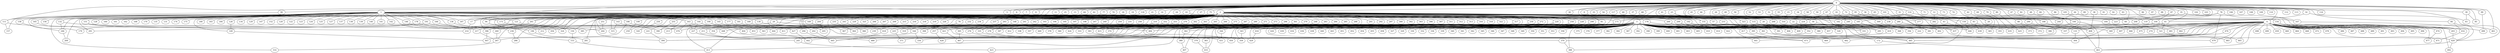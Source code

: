 
graph graphname {
    0 -- 1
0 -- 2
0 -- 3
0 -- 4
0 -- 5
0 -- 6
0 -- 7
0 -- 8
0 -- 9
0 -- 10
0 -- 11
0 -- 12
0 -- 13
0 -- 14
0 -- 15
0 -- 16
0 -- 17
0 -- 18
0 -- 19
0 -- 20
0 -- 21
0 -- 22
0 -- 23
0 -- 24
0 -- 25
0 -- 26
0 -- 27
0 -- 28
0 -- 29
0 -- 30
0 -- 31
0 -- 32
0 -- 33
0 -- 34
0 -- 35
0 -- 36
0 -- 37
0 -- 38
0 -- 39
0 -- 40
0 -- 41
0 -- 42
0 -- 43
0 -- 44
0 -- 45
0 -- 46
0 -- 47
0 -- 48
0 -- 49
0 -- 50
0 -- 51
0 -- 52
0 -- 53
0 -- 54
0 -- 55
0 -- 56
0 -- 57
0 -- 58
0 -- 59
0 -- 60
0 -- 61
0 -- 62
0 -- 63
0 -- 64
0 -- 65
0 -- 66
0 -- 67
0 -- 68
0 -- 69
0 -- 70
0 -- 71
0 -- 72
0 -- 73
0 -- 74
0 -- 75
0 -- 76
0 -- 77
0 -- 78
0 -- 79
0 -- 80
0 -- 81
0 -- 82
0 -- 83
0 -- 84
0 -- 85
0 -- 86
0 -- 87
0 -- 88
0 -- 89
0 -- 90
0 -- 91
0 -- 92
0 -- 93
0 -- 94
0 -- 95
0 -- 96
0 -- 97
0 -- 98
0 -- 99
0 -- 100
0 -- 101
0 -- 102
0 -- 103
0 -- 104
0 -- 105
0 -- 106
0 -- 107
0 -- 108
0 -- 109
0 -- 110
0 -- 111
0 -- 112
0 -- 113
0 -- 114
0 -- 115
0 -- 116
0 -- 117
0 -- 118
0 -- 119
0 -- 396
0 -- 461
1 -- 128
1 -- 130
1 -- 131
1 -- 132
1 -- 133
1 -- 134
1 -- 129
1 -- 136
1 -- 137
1 -- 138
1 -- 139
1 -- 140
1 -- 141
1 -- 142
1 -- 143
1 -- 144
1 -- 145
1 -- 146
1 -- 147
1 -- 148
1 -- 149
1 -- 150
1 -- 151
1 -- 152
1 -- 153
1 -- 154
1 -- 155
1 -- 156
1 -- 157
1 -- 158
1 -- 159
1 -- 160
1 -- 161
1 -- 162
1 -- 163
1 -- 164
1 -- 165
1 -- 166
1 -- 167
1 -- 168
1 -- 169
1 -- 170
1 -- 135
1 -- 172
1 -- 173
1 -- 174
1 -- 175
1 -- 176
1 -- 177
1 -- 178
1 -- 179
1 -- 180
1 -- 181
1 -- 182
1 -- 183
1 -- 184
1 -- 185
1 -- 186
1 -- 187
1 -- 188
1 -- 189
1 -- 190
1 -- 191
1 -- 171
1 -- 120
1 -- 121
1 -- 122
1 -- 123
1 -- 124
1 -- 125
1 -- 126
1 -- 127
2 -- 192
2 -- 193
2 -- 194
2 -- 195
2 -- 196
2 -- 197
2 -- 198
2 -- 199
2 -- 200
2 -- 201
2 -- 202
2 -- 203
2 -- 204
2 -- 205
2 -- 206
2 -- 207
2 -- 208
2 -- 209
2 -- 210
2 -- 211
2 -- 212
2 -- 213
2 -- 214
2 -- 215
2 -- 216
2 -- 217
2 -- 218
2 -- 219
2 -- 220
2 -- 221
2 -- 222
2 -- 223
2 -- 224
2 -- 225
2 -- 226
2 -- 227
2 -- 228
2 -- 229
2 -- 230
2 -- 231
2 -- 232
2 -- 233
2 -- 234
2 -- 235
2 -- 236
2 -- 237
2 -- 238
2 -- 239
2 -- 240
2 -- 241
2 -- 242
2 -- 243
2 -- 244
2 -- 245
2 -- 246
2 -- 247
2 -- 248
2 -- 249
2 -- 250
2 -- 251
2 -- 252
2 -- 253
2 -- 254
2 -- 255
2 -- 256
2 -- 257
2 -- 258
2 -- 259
2 -- 260
2 -- 261
2 -- 262
2 -- 263
2 -- 264
2 -- 265
2 -- 266
2 -- 267
2 -- 268
2 -- 269
2 -- 270
2 -- 271
2 -- 272
2 -- 273
2 -- 274
2 -- 275
2 -- 276
2 -- 277
2 -- 278
2 -- 279
2 -- 280
2 -- 281
2 -- 282
2 -- 283
2 -- 284
2 -- 285
2 -- 286
2 -- 287
2 -- 288
2 -- 289
2 -- 290
2 -- 291
2 -- 292
2 -- 293
2 -- 294
2 -- 295
2 -- 296
2 -- 297
2 -- 298
2 -- 299
2 -- 300
2 -- 301
2 -- 302
2 -- 303
2 -- 304
2 -- 305
2 -- 306
2 -- 307
2 -- 308
2 -- 309
2 -- 310
2 -- 311
2 -- 312
2 -- 313
2 -- 314
2 -- 315
2 -- 316
2 -- 317
2 -- 318
2 -- 319
2 -- 320
2 -- 321
2 -- 322
2 -- 323
2 -- 324
2 -- 325
2 -- 326
3 -- 327
3 -- 328
3 -- 329
3 -- 330
3 -- 331
3 -- 332
3 -- 333
3 -- 334
3 -- 335
3 -- 336
3 -- 337
3 -- 338
3 -- 339
3 -- 340
3 -- 341
3 -- 342
3 -- 343
3 -- 344
3 -- 345
3 -- 346
3 -- 347
3 -- 348
3 -- 349
3 -- 350
3 -- 351
3 -- 352
3 -- 353
3 -- 354
3 -- 355
3 -- 356
3 -- 357
3 -- 358
3 -- 359
3 -- 360
3 -- 361
3 -- 362
3 -- 363
3 -- 364
3 -- 365
3 -- 366
3 -- 367
3 -- 368
3 -- 369
3 -- 370
3 -- 371
3 -- 372
3 -- 373
3 -- 374
3 -- 375
3 -- 376
3 -- 377
3 -- 378
3 -- 379
3 -- 380
3 -- 381
3 -- 382
3 -- 383
3 -- 384
3 -- 385
3 -- 386
3 -- 387
3 -- 388
3 -- 389
3 -- 390
3 -- 391
3 -- 392
3 -- 393
3 -- 394
3 -- 395
3 -- 396
3 -- 397
3 -- 398
3 -- 399
3 -- 400
3 -- 401
3 -- 402
3 -- 403
3 -- 404
3 -- 405
3 -- 406
3 -- 407
3 -- 408
3 -- 409
3 -- 410
3 -- 411
3 -- 412
3 -- 413
3 -- 414
3 -- 415
3 -- 416
3 -- 417
3 -- 418
3 -- 419
3 -- 420
3 -- 421
3 -- 422
3 -- 423
3 -- 424
3 -- 425
3 -- 426
3 -- 427
3 -- 428
3 -- 429
3 -- 430
3 -- 431
3 -- 432
3 -- 433
3 -- 434
3 -- 435
3 -- 436
3 -- 437
3 -- 438
3 -- 439
3 -- 440
3 -- 441
3 -- 442
3 -- 443
3 -- 444
3 -- 445
3 -- 446
3 -- 447
3 -- 448
3 -- 449
3 -- 450
3 -- 451
3 -- 452
3 -- 453
3 -- 454
3 -- 455
3 -- 456
3 -- 457
3 -- 458
4 -- 459
4 -- 460
4 -- 461
4 -- 462
4 -- 463
4 -- 464
4 -- 465
4 -- 466
4 -- 467
4 -- 468
4 -- 469
4 -- 470
4 -- 471
4 -- 472
4 -- 473
4 -- 474
4 -- 475
4 -- 476
4 -- 477
4 -- 478
4 -- 479
4 -- 480
4 -- 481
4 -- 482
4 -- 483
4 -- 484
4 -- 485
4 -- 486
4 -- 487
4 -- 488
4 -- 489
4 -- 490
4 -- 491
4 -- 492
4 -- 493
4 -- 494
4 -- 495
4 -- 496
4 -- 497
4 -- 498
4 -- 499
4 -- 321
4 -- 274
9 -- 81
10 -- 17
10 -- 57
12 -- 28
12 -- 282
14 -- 189
14 -- 205
15 -- 310
16 -- 240
17 -- 214
20 -- 352
20 -- 380
22 -- 457
22 -- 450
23 -- 323
23 -- 155
25 -- 94
26 -- 56
29 -- 421
29 -- 413
31 -- 446
32 -- 420
32 -- 61
34 -- 419
35 -- 432
35 -- 223
36 -- 182
36 -- 43
38 -- 408
39 -- 85
39 -- 63
40 -- 374
42 -- 365
43 -- 446
44 -- 244
44 -- 60
47 -- 100
48 -- 100
51 -- 268
51 -- 388
51 -- 328
54 -- 76
54 -- 463
56 -- 295
61 -- 369
61 -- 133
61 -- 321
62 -- 264
64 -- 187
66 -- 420
66 -- 432
67 -- 331
67 -- 224
67 -- 119
68 -- 359
69 -- 355
70 -- 394
72 -- 238
72 -- 171
72 -- 381
72 -- 280
75 -- 169
76 -- 239
76 -- 225
77 -- 261
77 -- 173
78 -- 208
78 -- 167
78 -- 479
78 -- 437
79 -- 435
80 -- 425
81 -- 257
83 -- 439
83 -- 473
87 -- 164
87 -- 104
88 -- 372
88 -- 373
90 -- 111
94 -- 150
95 -- 402
95 -- 150
95 -- 188
99 -- 490
100 -- 463
100 -- 386
101 -- 277
104 -- 462
104 -- 304
105 -- 337
111 -- 157
111 -- 196
114 -- 185
114 -- 408
115 -- 133
115 -- 409
117 -- 415
118 -- 243
118 -- 324
121 -- 217
121 -- 485
126 -- 149
130 -- 326
132 -- 236
132 -- 246
133 -- 304
136 -- 476
143 -- 354
143 -- 315
144 -- 227
144 -- 213
144 -- 473
144 -- 404
145 -- 444
146 -- 212
148 -- 278
149 -- 447
150 -- 153
151 -- 217
151 -- 214
153 -- 413
154 -- 203
155 -- 485
155 -- 406
158 -- 246
159 -- 466
159 -- 446
163 -- 227
163 -- 448
163 -- 476
164 -- 481
165 -- 291
166 -- 324
167 -- 420
169 -- 429
169 -- 364
171 -- 374
172 -- 463
173 -- 390
176 -- 497
176 -- 362
177 -- 411
178 -- 456
178 -- 179
181 -- 427
182 -- 419
185 -- 222
185 -- 402
185 -- 356
186 -- 484
186 -- 267
188 -- 321
189 -- 367
190 -- 363
190 -- 453
191 -- 385
191 -- 291
192 -- 352
192 -- 482
196 -- 281
199 -- 259
200 -- 409
200 -- 391
202 -- 445
203 -- 420
204 -- 205
210 -- 319
211 -- 442
217 -- 267
220 -- 308
220 -- 393
221 -- 394
225 -- 371
227 -- 245
227 -- 480
228 -- 415
229 -- 418
230 -- 305
231 -- 397
233 -- 331
235 -- 364
236 -- 286
240 -- 368
243 -- 366
245 -- 423
246 -- 269
248 -- 362
250 -- 320
251 -- 264
252 -- 412
253 -- 338
255 -- 390
257 -- 428
258 -- 393
260 -- 267
261 -- 396
267 -- 314
270 -- 357
272 -- 276
275 -- 449
276 -- 379
278 -- 450
280 -- 437
287 -- 378
289 -- 360
290 -- 475
293 -- 413
293 -- 335
294 -- 445
296 -- 424
298 -- 374
299 -- 409
299 -- 328
301 -- 333
305 -- 467
309 -- 437
317 -- 326
321 -- 465
321 -- 483
326 -- 334
326 -- 394
335 -- 431
343 -- 359
344 -- 431
352 -- 370
361 -- 479
362 -- 389
370 -- 388
379 -- 433
383 -- 433
389 -- 407
393 -- 469
395 -- 482
396 -- 447
416 -- 429
417 -- 473
418 -- 445
419 -- 441
420 -- 492
420 -- 463
421 -- 467
427 -- 442
432 -- 471
470 -- 485
474 -- 477

}
